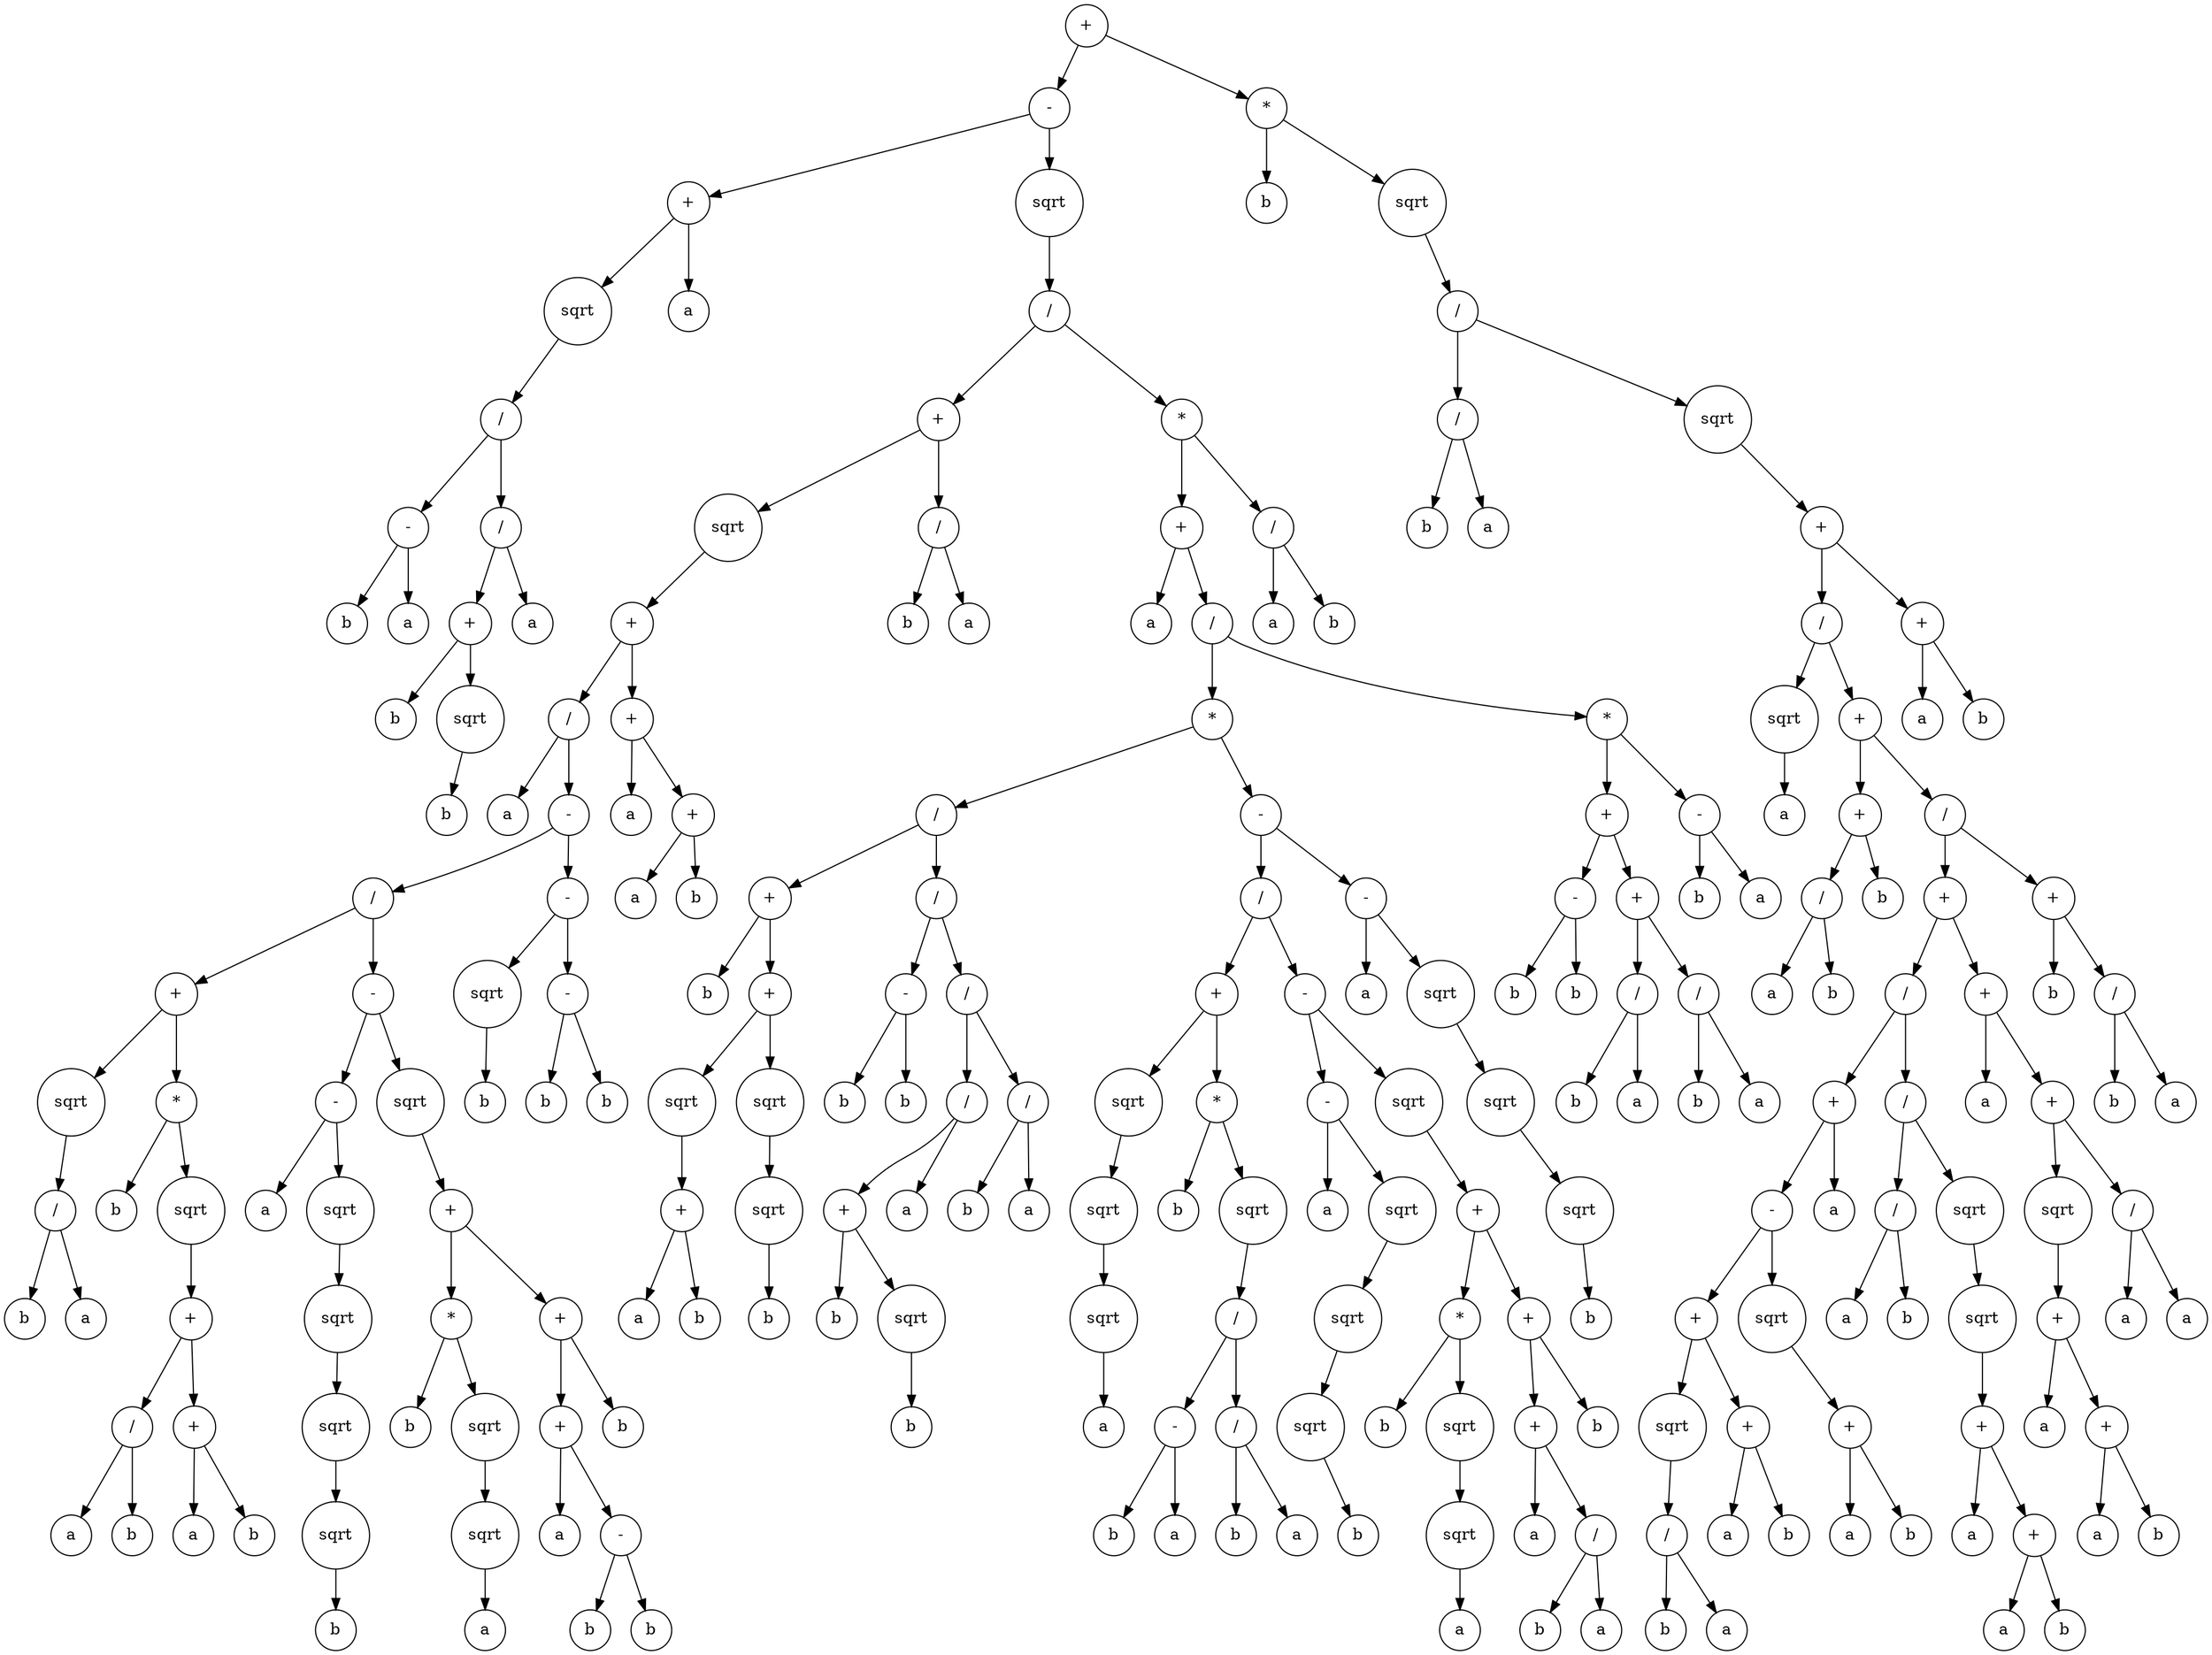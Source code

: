 digraph g {
graph [ordering=out];
node [shape=circle];
n[label = "+"];
n0[label = "-"];
n00[label = "+"];
n000[label = "sqrt"];
n0000[label = "/"];
n00000[label = "-"];
n000000[label = "b"];
n00000 -> n000000;
n000001[label = "a"];
n00000 -> n000001;
n0000 -> n00000;
n00001[label = "/"];
n000010[label = "+"];
n0000100[label = "b"];
n000010 -> n0000100;
n0000101[label = "sqrt"];
n00001010[label = "b"];
n0000101 -> n00001010;
n000010 -> n0000101;
n00001 -> n000010;
n000011[label = "a"];
n00001 -> n000011;
n0000 -> n00001;
n000 -> n0000;
n00 -> n000;
n001[label = "a"];
n00 -> n001;
n0 -> n00;
n01[label = "sqrt"];
n010[label = "/"];
n0100[label = "+"];
n01000[label = "sqrt"];
n010000[label = "+"];
n0100000[label = "/"];
n01000000[label = "a"];
n0100000 -> n01000000;
n01000001[label = "-"];
n010000010[label = "/"];
n0100000100[label = "+"];
n01000001000[label = "sqrt"];
n010000010000[label = "/"];
n0100000100000[label = "b"];
n010000010000 -> n0100000100000;
n0100000100001[label = "a"];
n010000010000 -> n0100000100001;
n01000001000 -> n010000010000;
n0100000100 -> n01000001000;
n01000001001[label = "*"];
n010000010010[label = "b"];
n01000001001 -> n010000010010;
n010000010011[label = "sqrt"];
n0100000100110[label = "+"];
n01000001001100[label = "/"];
n010000010011000[label = "a"];
n01000001001100 -> n010000010011000;
n010000010011001[label = "b"];
n01000001001100 -> n010000010011001;
n0100000100110 -> n01000001001100;
n01000001001101[label = "+"];
n010000010011010[label = "a"];
n01000001001101 -> n010000010011010;
n010000010011011[label = "b"];
n01000001001101 -> n010000010011011;
n0100000100110 -> n01000001001101;
n010000010011 -> n0100000100110;
n01000001001 -> n010000010011;
n0100000100 -> n01000001001;
n010000010 -> n0100000100;
n0100000101[label = "-"];
n01000001010[label = "-"];
n010000010100[label = "a"];
n01000001010 -> n010000010100;
n010000010101[label = "sqrt"];
n0100000101010[label = "sqrt"];
n01000001010100[label = "sqrt"];
n010000010101000[label = "sqrt"];
n0100000101010000[label = "b"];
n010000010101000 -> n0100000101010000;
n01000001010100 -> n010000010101000;
n0100000101010 -> n01000001010100;
n010000010101 -> n0100000101010;
n01000001010 -> n010000010101;
n0100000101 -> n01000001010;
n01000001011[label = "sqrt"];
n010000010110[label = "+"];
n0100000101100[label = "*"];
n01000001011000[label = "b"];
n0100000101100 -> n01000001011000;
n01000001011001[label = "sqrt"];
n010000010110010[label = "sqrt"];
n0100000101100100[label = "a"];
n010000010110010 -> n0100000101100100;
n01000001011001 -> n010000010110010;
n0100000101100 -> n01000001011001;
n010000010110 -> n0100000101100;
n0100000101101[label = "+"];
n01000001011010[label = "+"];
n010000010110100[label = "a"];
n01000001011010 -> n010000010110100;
n010000010110101[label = "-"];
n0100000101101010[label = "b"];
n010000010110101 -> n0100000101101010;
n0100000101101011[label = "b"];
n010000010110101 -> n0100000101101011;
n01000001011010 -> n010000010110101;
n0100000101101 -> n01000001011010;
n01000001011011[label = "b"];
n0100000101101 -> n01000001011011;
n010000010110 -> n0100000101101;
n01000001011 -> n010000010110;
n0100000101 -> n01000001011;
n010000010 -> n0100000101;
n01000001 -> n010000010;
n010000011[label = "-"];
n0100000110[label = "sqrt"];
n01000001100[label = "b"];
n0100000110 -> n01000001100;
n010000011 -> n0100000110;
n0100000111[label = "-"];
n01000001110[label = "b"];
n0100000111 -> n01000001110;
n01000001111[label = "b"];
n0100000111 -> n01000001111;
n010000011 -> n0100000111;
n01000001 -> n010000011;
n0100000 -> n01000001;
n010000 -> n0100000;
n0100001[label = "+"];
n01000010[label = "a"];
n0100001 -> n01000010;
n01000011[label = "+"];
n010000110[label = "a"];
n01000011 -> n010000110;
n010000111[label = "b"];
n01000011 -> n010000111;
n0100001 -> n01000011;
n010000 -> n0100001;
n01000 -> n010000;
n0100 -> n01000;
n01001[label = "/"];
n010010[label = "b"];
n01001 -> n010010;
n010011[label = "a"];
n01001 -> n010011;
n0100 -> n01001;
n010 -> n0100;
n0101[label = "*"];
n01010[label = "+"];
n010100[label = "a"];
n01010 -> n010100;
n010101[label = "/"];
n0101010[label = "*"];
n01010100[label = "/"];
n010101000[label = "+"];
n0101010000[label = "b"];
n010101000 -> n0101010000;
n0101010001[label = "+"];
n01010100010[label = "sqrt"];
n010101000100[label = "+"];
n0101010001000[label = "a"];
n010101000100 -> n0101010001000;
n0101010001001[label = "b"];
n010101000100 -> n0101010001001;
n01010100010 -> n010101000100;
n0101010001 -> n01010100010;
n01010100011[label = "sqrt"];
n010101000110[label = "sqrt"];
n0101010001100[label = "b"];
n010101000110 -> n0101010001100;
n01010100011 -> n010101000110;
n0101010001 -> n01010100011;
n010101000 -> n0101010001;
n01010100 -> n010101000;
n010101001[label = "/"];
n0101010010[label = "-"];
n01010100100[label = "b"];
n0101010010 -> n01010100100;
n01010100101[label = "b"];
n0101010010 -> n01010100101;
n010101001 -> n0101010010;
n0101010011[label = "/"];
n01010100110[label = "/"];
n010101001100[label = "+"];
n0101010011000[label = "b"];
n010101001100 -> n0101010011000;
n0101010011001[label = "sqrt"];
n01010100110010[label = "b"];
n0101010011001 -> n01010100110010;
n010101001100 -> n0101010011001;
n01010100110 -> n010101001100;
n010101001101[label = "a"];
n01010100110 -> n010101001101;
n0101010011 -> n01010100110;
n01010100111[label = "/"];
n010101001110[label = "b"];
n01010100111 -> n010101001110;
n010101001111[label = "a"];
n01010100111 -> n010101001111;
n0101010011 -> n01010100111;
n010101001 -> n0101010011;
n01010100 -> n010101001;
n0101010 -> n01010100;
n01010101[label = "-"];
n010101010[label = "/"];
n0101010100[label = "+"];
n01010101000[label = "sqrt"];
n010101010000[label = "sqrt"];
n0101010100000[label = "sqrt"];
n01010101000000[label = "a"];
n0101010100000 -> n01010101000000;
n010101010000 -> n0101010100000;
n01010101000 -> n010101010000;
n0101010100 -> n01010101000;
n01010101001[label = "*"];
n010101010010[label = "b"];
n01010101001 -> n010101010010;
n010101010011[label = "sqrt"];
n0101010100110[label = "/"];
n01010101001100[label = "-"];
n010101010011000[label = "b"];
n01010101001100 -> n010101010011000;
n010101010011001[label = "a"];
n01010101001100 -> n010101010011001;
n0101010100110 -> n01010101001100;
n01010101001101[label = "/"];
n010101010011010[label = "b"];
n01010101001101 -> n010101010011010;
n010101010011011[label = "a"];
n01010101001101 -> n010101010011011;
n0101010100110 -> n01010101001101;
n010101010011 -> n0101010100110;
n01010101001 -> n010101010011;
n0101010100 -> n01010101001;
n010101010 -> n0101010100;
n0101010101[label = "-"];
n01010101010[label = "-"];
n010101010100[label = "a"];
n01010101010 -> n010101010100;
n010101010101[label = "sqrt"];
n0101010101010[label = "sqrt"];
n01010101010100[label = "sqrt"];
n010101010101000[label = "b"];
n01010101010100 -> n010101010101000;
n0101010101010 -> n01010101010100;
n010101010101 -> n0101010101010;
n01010101010 -> n010101010101;
n0101010101 -> n01010101010;
n01010101011[label = "sqrt"];
n010101010110[label = "+"];
n0101010101100[label = "*"];
n01010101011000[label = "b"];
n0101010101100 -> n01010101011000;
n01010101011001[label = "sqrt"];
n010101010110010[label = "sqrt"];
n0101010101100100[label = "a"];
n010101010110010 -> n0101010101100100;
n01010101011001 -> n010101010110010;
n0101010101100 -> n01010101011001;
n010101010110 -> n0101010101100;
n0101010101101[label = "+"];
n01010101011010[label = "+"];
n010101010110100[label = "a"];
n01010101011010 -> n010101010110100;
n010101010110101[label = "/"];
n0101010101101010[label = "b"];
n010101010110101 -> n0101010101101010;
n0101010101101011[label = "a"];
n010101010110101 -> n0101010101101011;
n01010101011010 -> n010101010110101;
n0101010101101 -> n01010101011010;
n01010101011011[label = "b"];
n0101010101101 -> n01010101011011;
n010101010110 -> n0101010101101;
n01010101011 -> n010101010110;
n0101010101 -> n01010101011;
n010101010 -> n0101010101;
n01010101 -> n010101010;
n010101011[label = "-"];
n0101010110[label = "a"];
n010101011 -> n0101010110;
n0101010111[label = "sqrt"];
n01010101110[label = "sqrt"];
n010101011100[label = "sqrt"];
n0101010111000[label = "b"];
n010101011100 -> n0101010111000;
n01010101110 -> n010101011100;
n0101010111 -> n01010101110;
n010101011 -> n0101010111;
n01010101 -> n010101011;
n0101010 -> n01010101;
n010101 -> n0101010;
n0101011[label = "*"];
n01010110[label = "+"];
n010101100[label = "-"];
n0101011000[label = "b"];
n010101100 -> n0101011000;
n0101011001[label = "b"];
n010101100 -> n0101011001;
n01010110 -> n010101100;
n010101101[label = "+"];
n0101011010[label = "/"];
n01010110100[label = "b"];
n0101011010 -> n01010110100;
n01010110101[label = "a"];
n0101011010 -> n01010110101;
n010101101 -> n0101011010;
n0101011011[label = "/"];
n01010110110[label = "b"];
n0101011011 -> n01010110110;
n01010110111[label = "a"];
n0101011011 -> n01010110111;
n010101101 -> n0101011011;
n01010110 -> n010101101;
n0101011 -> n01010110;
n01010111[label = "-"];
n010101110[label = "b"];
n01010111 -> n010101110;
n010101111[label = "a"];
n01010111 -> n010101111;
n0101011 -> n01010111;
n010101 -> n0101011;
n01010 -> n010101;
n0101 -> n01010;
n01011[label = "/"];
n010110[label = "a"];
n01011 -> n010110;
n010111[label = "b"];
n01011 -> n010111;
n0101 -> n01011;
n010 -> n0101;
n01 -> n010;
n0 -> n01;
n -> n0;
n1[label = "*"];
n10[label = "b"];
n1 -> n10;
n11[label = "sqrt"];
n110[label = "/"];
n1100[label = "/"];
n11000[label = "b"];
n1100 -> n11000;
n11001[label = "a"];
n1100 -> n11001;
n110 -> n1100;
n1101[label = "sqrt"];
n11010[label = "+"];
n110100[label = "/"];
n1101000[label = "sqrt"];
n11010000[label = "a"];
n1101000 -> n11010000;
n110100 -> n1101000;
n1101001[label = "+"];
n11010010[label = "+"];
n110100100[label = "/"];
n1101001000[label = "a"];
n110100100 -> n1101001000;
n1101001001[label = "b"];
n110100100 -> n1101001001;
n11010010 -> n110100100;
n110100101[label = "b"];
n11010010 -> n110100101;
n1101001 -> n11010010;
n11010011[label = "/"];
n110100110[label = "+"];
n1101001100[label = "/"];
n11010011000[label = "+"];
n110100110000[label = "-"];
n1101001100000[label = "+"];
n11010011000000[label = "sqrt"];
n110100110000000[label = "/"];
n1101001100000000[label = "b"];
n110100110000000 -> n1101001100000000;
n1101001100000001[label = "a"];
n110100110000000 -> n1101001100000001;
n11010011000000 -> n110100110000000;
n1101001100000 -> n11010011000000;
n11010011000001[label = "+"];
n110100110000010[label = "a"];
n11010011000001 -> n110100110000010;
n110100110000011[label = "b"];
n11010011000001 -> n110100110000011;
n1101001100000 -> n11010011000001;
n110100110000 -> n1101001100000;
n1101001100001[label = "sqrt"];
n11010011000010[label = "+"];
n110100110000100[label = "a"];
n11010011000010 -> n110100110000100;
n110100110000101[label = "b"];
n11010011000010 -> n110100110000101;
n1101001100001 -> n11010011000010;
n110100110000 -> n1101001100001;
n11010011000 -> n110100110000;
n110100110001[label = "a"];
n11010011000 -> n110100110001;
n1101001100 -> n11010011000;
n11010011001[label = "/"];
n110100110010[label = "/"];
n1101001100100[label = "a"];
n110100110010 -> n1101001100100;
n1101001100101[label = "b"];
n110100110010 -> n1101001100101;
n11010011001 -> n110100110010;
n110100110011[label = "sqrt"];
n1101001100110[label = "sqrt"];
n11010011001100[label = "+"];
n110100110011000[label = "a"];
n11010011001100 -> n110100110011000;
n110100110011001[label = "+"];
n1101001100110010[label = "a"];
n110100110011001 -> n1101001100110010;
n1101001100110011[label = "b"];
n110100110011001 -> n1101001100110011;
n11010011001100 -> n110100110011001;
n1101001100110 -> n11010011001100;
n110100110011 -> n1101001100110;
n11010011001 -> n110100110011;
n1101001100 -> n11010011001;
n110100110 -> n1101001100;
n1101001101[label = "+"];
n11010011010[label = "a"];
n1101001101 -> n11010011010;
n11010011011[label = "+"];
n110100110110[label = "sqrt"];
n1101001101100[label = "+"];
n11010011011000[label = "a"];
n1101001101100 -> n11010011011000;
n11010011011001[label = "+"];
n110100110110010[label = "a"];
n11010011011001 -> n110100110110010;
n110100110110011[label = "b"];
n11010011011001 -> n110100110110011;
n1101001101100 -> n11010011011001;
n110100110110 -> n1101001101100;
n11010011011 -> n110100110110;
n110100110111[label = "/"];
n1101001101110[label = "a"];
n110100110111 -> n1101001101110;
n1101001101111[label = "a"];
n110100110111 -> n1101001101111;
n11010011011 -> n110100110111;
n1101001101 -> n11010011011;
n110100110 -> n1101001101;
n11010011 -> n110100110;
n110100111[label = "+"];
n1101001110[label = "b"];
n110100111 -> n1101001110;
n1101001111[label = "/"];
n11010011110[label = "b"];
n1101001111 -> n11010011110;
n11010011111[label = "a"];
n1101001111 -> n11010011111;
n110100111 -> n1101001111;
n11010011 -> n110100111;
n1101001 -> n11010011;
n110100 -> n1101001;
n11010 -> n110100;
n110101[label = "+"];
n1101010[label = "a"];
n110101 -> n1101010;
n1101011[label = "b"];
n110101 -> n1101011;
n11010 -> n110101;
n1101 -> n11010;
n110 -> n1101;
n11 -> n110;
n1 -> n11;
n -> n1;
}
